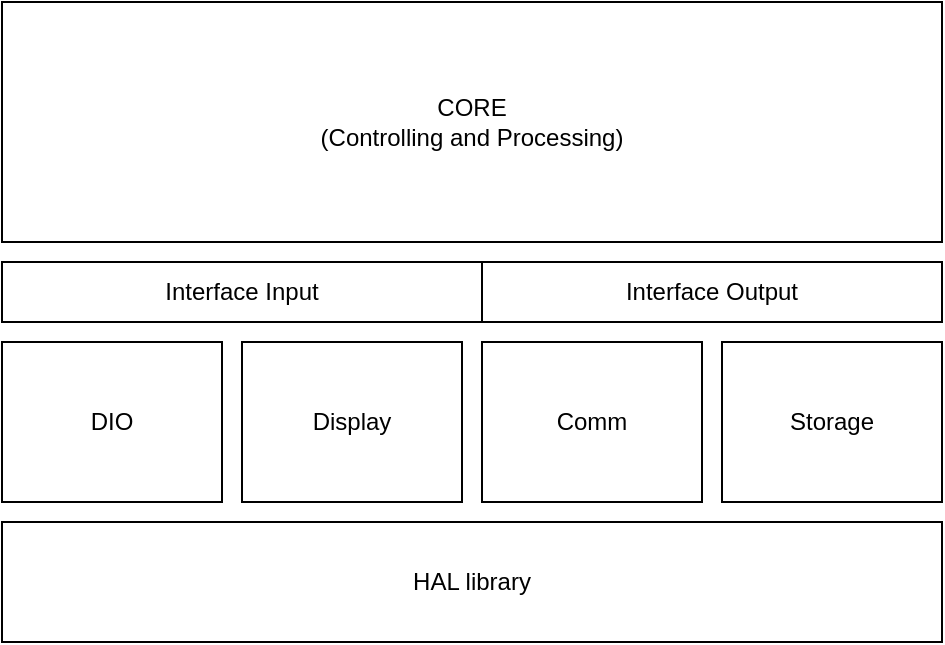 <mxfile>
    <diagram id="-Y0Arp-4VtB39YFQDtdc" name="Page-1">
        <mxGraphModel dx="1105" dy="787" grid="1" gridSize="10" guides="1" tooltips="1" connect="1" arrows="1" fold="1" page="1" pageScale="1" pageWidth="850" pageHeight="1100" math="0" shadow="0">
            <root>
                <mxCell id="0"/>
                <mxCell id="1" parent="0"/>
                <mxCell id="2" value="CORE&lt;div&gt;(Controlling and Processing)&lt;/div&gt;" style="rounded=0;whiteSpace=wrap;html=1;" vertex="1" parent="1">
                    <mxGeometry x="200" y="230" width="470" height="120" as="geometry"/>
                </mxCell>
                <mxCell id="8" value="DIO" style="rounded=0;whiteSpace=wrap;html=1;" vertex="1" parent="1">
                    <mxGeometry x="200" y="400" width="110" height="80" as="geometry"/>
                </mxCell>
                <mxCell id="9" value="Comm" style="rounded=0;whiteSpace=wrap;html=1;" vertex="1" parent="1">
                    <mxGeometry x="440" y="400" width="110" height="80" as="geometry"/>
                </mxCell>
                <mxCell id="10" value="Display" style="rounded=0;whiteSpace=wrap;html=1;" vertex="1" parent="1">
                    <mxGeometry x="320" y="400" width="110" height="80" as="geometry"/>
                </mxCell>
                <mxCell id="11" value="Storage" style="rounded=0;whiteSpace=wrap;html=1;" vertex="1" parent="1">
                    <mxGeometry x="560" y="400" width="110" height="80" as="geometry"/>
                </mxCell>
                <mxCell id="12" value="Interface Input" style="rounded=0;whiteSpace=wrap;html=1;" vertex="1" parent="1">
                    <mxGeometry x="200" y="360" width="240" height="30" as="geometry"/>
                </mxCell>
                <mxCell id="13" value="Interface Output" style="rounded=0;whiteSpace=wrap;html=1;" vertex="1" parent="1">
                    <mxGeometry x="440" y="360" width="230" height="30" as="geometry"/>
                </mxCell>
                <mxCell id="14" value="HAL library" style="rounded=0;whiteSpace=wrap;html=1;" vertex="1" parent="1">
                    <mxGeometry x="200" y="490" width="470" height="60" as="geometry"/>
                </mxCell>
            </root>
        </mxGraphModel>
    </diagram>
</mxfile>